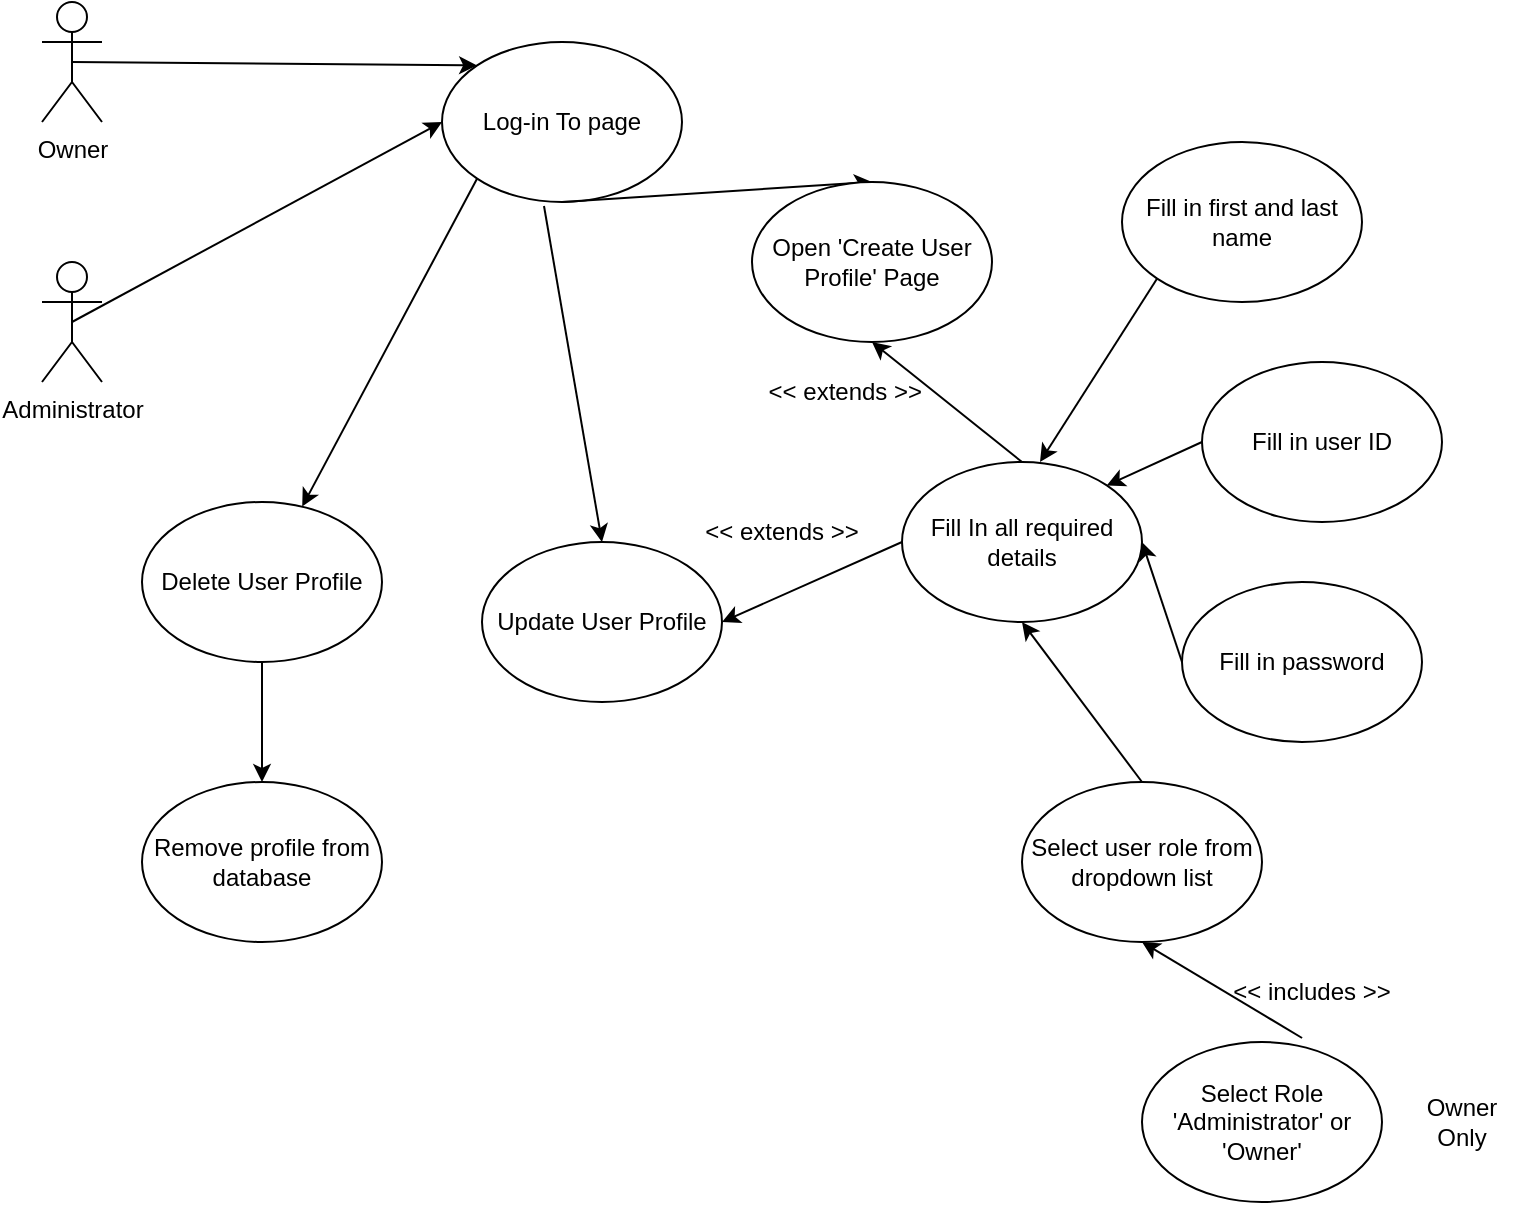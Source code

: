 <mxfile version="20.4.1" pages="2"><diagram id="37xkxZXAv3mbe71wNWgj" name="Page-1"><mxGraphModel dx="1040" dy="658" grid="1" gridSize="10" guides="1" tooltips="1" connect="1" arrows="1" fold="1" page="1" pageScale="1" pageWidth="850" pageHeight="1100" math="0" shadow="0"><root><mxCell id="0"/><mxCell id="1" parent="0"/><mxCell id="VlitOrYLg7HHvy1vnp7z-2" value="Administrator" style="shape=umlActor;verticalLabelPosition=bottom;verticalAlign=top;html=1;outlineConnect=0;" vertex="1" parent="1"><mxGeometry x="70" y="150" width="30" height="60" as="geometry"/></mxCell><mxCell id="VlitOrYLg7HHvy1vnp7z-3" value="Owner" style="shape=umlActor;verticalLabelPosition=bottom;verticalAlign=top;html=1;outlineConnect=0;" vertex="1" parent="1"><mxGeometry x="70" y="20" width="30" height="60" as="geometry"/></mxCell><mxCell id="VlitOrYLg7HHvy1vnp7z-4" value="Log-in To page" style="ellipse;whiteSpace=wrap;html=1;" vertex="1" parent="1"><mxGeometry x="270" y="40" width="120" height="80" as="geometry"/></mxCell><mxCell id="VlitOrYLg7HHvy1vnp7z-5" value="" style="endArrow=classic;html=1;rounded=0;exitX=0.5;exitY=0.5;exitDx=0;exitDy=0;exitPerimeter=0;entryX=0;entryY=0;entryDx=0;entryDy=0;" edge="1" parent="1" source="VlitOrYLg7HHvy1vnp7z-3" target="VlitOrYLg7HHvy1vnp7z-4"><mxGeometry width="50" height="50" relative="1" as="geometry"><mxPoint x="430" y="280" as="sourcePoint"/><mxPoint x="480" y="230" as="targetPoint"/></mxGeometry></mxCell><mxCell id="VlitOrYLg7HHvy1vnp7z-7" value="" style="endArrow=classic;html=1;rounded=0;exitX=0.5;exitY=0.5;exitDx=0;exitDy=0;exitPerimeter=0;entryX=0;entryY=0.5;entryDx=0;entryDy=0;" edge="1" parent="1" source="VlitOrYLg7HHvy1vnp7z-2" target="VlitOrYLg7HHvy1vnp7z-4"><mxGeometry width="50" height="50" relative="1" as="geometry"><mxPoint x="430" y="280" as="sourcePoint"/><mxPoint x="480" y="230" as="targetPoint"/></mxGeometry></mxCell><mxCell id="VlitOrYLg7HHvy1vnp7z-15" value="" style="endArrow=classic;html=1;rounded=0;exitX=0.5;exitY=1;exitDx=0;exitDy=0;entryX=0.5;entryY=0;entryDx=0;entryDy=0;" edge="1" parent="1" source="VlitOrYLg7HHvy1vnp7z-4" target="VlitOrYLg7HHvy1vnp7z-17"><mxGeometry width="50" height="50" relative="1" as="geometry"><mxPoint x="430" y="450" as="sourcePoint"/><mxPoint x="330" y="300" as="targetPoint"/></mxGeometry></mxCell><mxCell id="VlitOrYLg7HHvy1vnp7z-17" value="Open 'Create User Profile' Page" style="ellipse;whiteSpace=wrap;html=1;" vertex="1" parent="1"><mxGeometry x="425" y="110" width="120" height="80" as="geometry"/></mxCell><mxCell id="VlitOrYLg7HHvy1vnp7z-18" value="Fill In all required details" style="ellipse;whiteSpace=wrap;html=1;" vertex="1" parent="1"><mxGeometry x="500" y="250" width="120" height="80" as="geometry"/></mxCell><mxCell id="VlitOrYLg7HHvy1vnp7z-19" value="" style="endArrow=classic;html=1;rounded=0;entryX=0.5;entryY=1;entryDx=0;entryDy=0;exitX=0.5;exitY=0;exitDx=0;exitDy=0;" edge="1" parent="1" source="VlitOrYLg7HHvy1vnp7z-18" target="VlitOrYLg7HHvy1vnp7z-17"><mxGeometry width="50" height="50" relative="1" as="geometry"><mxPoint x="370" y="270" as="sourcePoint"/><mxPoint x="480" y="460" as="targetPoint"/><Array as="points"/></mxGeometry></mxCell><mxCell id="VlitOrYLg7HHvy1vnp7z-21" value="&amp;nbsp;&amp;lt;&amp;lt; extends &amp;gt;&amp;gt;" style="text;html=1;strokeColor=none;fillColor=none;align=center;verticalAlign=middle;whiteSpace=wrap;rounded=0;" vertex="1" parent="1"><mxGeometry x="425" y="200" width="90" height="30" as="geometry"/></mxCell><mxCell id="VlitOrYLg7HHvy1vnp7z-22" value="Fill in first and last name" style="ellipse;whiteSpace=wrap;html=1;" vertex="1" parent="1"><mxGeometry x="610" y="90" width="120" height="80" as="geometry"/></mxCell><mxCell id="VlitOrYLg7HHvy1vnp7z-23" value="Fill in user ID" style="ellipse;whiteSpace=wrap;html=1;" vertex="1" parent="1"><mxGeometry x="650" y="200" width="120" height="80" as="geometry"/></mxCell><mxCell id="VlitOrYLg7HHvy1vnp7z-24" value="Fill in password" style="ellipse;whiteSpace=wrap;html=1;" vertex="1" parent="1"><mxGeometry x="640" y="310" width="120" height="80" as="geometry"/></mxCell><mxCell id="VlitOrYLg7HHvy1vnp7z-25" value="Select user role from dropdown list" style="ellipse;whiteSpace=wrap;html=1;" vertex="1" parent="1"><mxGeometry x="560" y="410" width="120" height="80" as="geometry"/></mxCell><mxCell id="VlitOrYLg7HHvy1vnp7z-26" value="" style="endArrow=classic;html=1;rounded=0;exitX=0;exitY=1;exitDx=0;exitDy=0;entryX=0.575;entryY=0;entryDx=0;entryDy=0;entryPerimeter=0;" edge="1" parent="1" source="VlitOrYLg7HHvy1vnp7z-22" target="VlitOrYLg7HHvy1vnp7z-18"><mxGeometry width="50" height="50" relative="1" as="geometry"><mxPoint x="400" y="280" as="sourcePoint"/><mxPoint x="450" y="230" as="targetPoint"/></mxGeometry></mxCell><mxCell id="VlitOrYLg7HHvy1vnp7z-27" value="" style="endArrow=classic;html=1;rounded=0;exitX=0;exitY=0.5;exitDx=0;exitDy=0;entryX=1;entryY=0;entryDx=0;entryDy=0;" edge="1" parent="1" source="VlitOrYLg7HHvy1vnp7z-23" target="VlitOrYLg7HHvy1vnp7z-18"><mxGeometry width="50" height="50" relative="1" as="geometry"><mxPoint x="400" y="280" as="sourcePoint"/><mxPoint x="450" y="230" as="targetPoint"/></mxGeometry></mxCell><mxCell id="VlitOrYLg7HHvy1vnp7z-28" value="" style="endArrow=classic;html=1;rounded=0;exitX=0;exitY=0.5;exitDx=0;exitDy=0;entryX=1;entryY=0.5;entryDx=0;entryDy=0;" edge="1" parent="1" source="VlitOrYLg7HHvy1vnp7z-24" target="VlitOrYLg7HHvy1vnp7z-18"><mxGeometry width="50" height="50" relative="1" as="geometry"><mxPoint x="400" y="280" as="sourcePoint"/><mxPoint x="450" y="230" as="targetPoint"/></mxGeometry></mxCell><mxCell id="VlitOrYLg7HHvy1vnp7z-29" value="" style="endArrow=classic;html=1;rounded=0;exitX=0.5;exitY=0;exitDx=0;exitDy=0;entryX=0.5;entryY=1;entryDx=0;entryDy=0;" edge="1" parent="1" source="VlitOrYLg7HHvy1vnp7z-25" target="VlitOrYLg7HHvy1vnp7z-18"><mxGeometry width="50" height="50" relative="1" as="geometry"><mxPoint x="400" y="280" as="sourcePoint"/><mxPoint x="450" y="230" as="targetPoint"/></mxGeometry></mxCell><mxCell id="VlitOrYLg7HHvy1vnp7z-30" value="Update User Profile" style="ellipse;whiteSpace=wrap;html=1;" vertex="1" parent="1"><mxGeometry x="290" y="290" width="120" height="80" as="geometry"/></mxCell><mxCell id="VlitOrYLg7HHvy1vnp7z-31" value="" style="endArrow=classic;html=1;rounded=0;exitX=0;exitY=0.5;exitDx=0;exitDy=0;entryX=1;entryY=0.5;entryDx=0;entryDy=0;" edge="1" parent="1" source="VlitOrYLg7HHvy1vnp7z-18" target="VlitOrYLg7HHvy1vnp7z-30"><mxGeometry width="50" height="50" relative="1" as="geometry"><mxPoint x="400" y="280" as="sourcePoint"/><mxPoint x="450" y="230" as="targetPoint"/></mxGeometry></mxCell><mxCell id="VlitOrYLg7HHvy1vnp7z-32" value="" style="endArrow=classic;html=1;rounded=0;exitX=0.425;exitY=1.025;exitDx=0;exitDy=0;exitPerimeter=0;entryX=0.5;entryY=0;entryDx=0;entryDy=0;" edge="1" parent="1" source="VlitOrYLg7HHvy1vnp7z-4" target="VlitOrYLg7HHvy1vnp7z-30"><mxGeometry width="50" height="50" relative="1" as="geometry"><mxPoint x="400" y="280" as="sourcePoint"/><mxPoint x="450" y="230" as="targetPoint"/></mxGeometry></mxCell><mxCell id="VlitOrYLg7HHvy1vnp7z-33" value="&amp;lt;&amp;lt; extends &amp;gt;&amp;gt;" style="text;html=1;strokeColor=none;fillColor=none;align=center;verticalAlign=middle;whiteSpace=wrap;rounded=0;" vertex="1" parent="1"><mxGeometry x="400" y="270" width="80" height="30" as="geometry"/></mxCell><mxCell id="VlitOrYLg7HHvy1vnp7z-34" value="Select Role 'Administrator' or 'Owner'" style="ellipse;whiteSpace=wrap;html=1;" vertex="1" parent="1"><mxGeometry x="620" y="540" width="120" height="80" as="geometry"/></mxCell><mxCell id="VlitOrYLg7HHvy1vnp7z-35" value="" style="endArrow=classic;html=1;rounded=0;exitX=0.667;exitY=-0.025;exitDx=0;exitDy=0;exitPerimeter=0;entryX=0.5;entryY=1;entryDx=0;entryDy=0;" edge="1" parent="1" source="VlitOrYLg7HHvy1vnp7z-34" target="VlitOrYLg7HHvy1vnp7z-25"><mxGeometry width="50" height="50" relative="1" as="geometry"><mxPoint x="400" y="350" as="sourcePoint"/><mxPoint x="450" y="300" as="targetPoint"/></mxGeometry></mxCell><mxCell id="VlitOrYLg7HHvy1vnp7z-38" value="&amp;lt;&amp;lt; includes &amp;gt;&amp;gt;" style="text;html=1;strokeColor=none;fillColor=none;align=center;verticalAlign=middle;whiteSpace=wrap;rounded=0;" vertex="1" parent="1"><mxGeometry x="660" y="500" width="90" height="30" as="geometry"/></mxCell><mxCell id="VlitOrYLg7HHvy1vnp7z-40" value="Owner Only" style="text;html=1;strokeColor=none;fillColor=none;align=center;verticalAlign=middle;whiteSpace=wrap;rounded=0;" vertex="1" parent="1"><mxGeometry x="750" y="565" width="60" height="30" as="geometry"/></mxCell><mxCell id="VlitOrYLg7HHvy1vnp7z-41" value="Delete User Profile" style="ellipse;whiteSpace=wrap;html=1;" vertex="1" parent="1"><mxGeometry x="120" y="270" width="120" height="80" as="geometry"/></mxCell><mxCell id="VlitOrYLg7HHvy1vnp7z-42" value="Remove profile from database" style="ellipse;whiteSpace=wrap;html=1;" vertex="1" parent="1"><mxGeometry x="120" y="410" width="120" height="80" as="geometry"/></mxCell><mxCell id="VlitOrYLg7HHvy1vnp7z-44" value="" style="endArrow=classic;html=1;rounded=0;exitX=0;exitY=1;exitDx=0;exitDy=0;" edge="1" parent="1" source="VlitOrYLg7HHvy1vnp7z-4" target="VlitOrYLg7HHvy1vnp7z-41"><mxGeometry width="50" height="50" relative="1" as="geometry"><mxPoint x="400" y="420" as="sourcePoint"/><mxPoint x="450" y="370" as="targetPoint"/></mxGeometry></mxCell><mxCell id="VlitOrYLg7HHvy1vnp7z-45" value="" style="endArrow=classic;html=1;rounded=0;exitX=0.5;exitY=1;exitDx=0;exitDy=0;entryX=0.5;entryY=0;entryDx=0;entryDy=0;" edge="1" parent="1" source="VlitOrYLg7HHvy1vnp7z-41" target="VlitOrYLg7HHvy1vnp7z-42"><mxGeometry width="50" height="50" relative="1" as="geometry"><mxPoint x="400" y="420" as="sourcePoint"/><mxPoint x="450" y="370" as="targetPoint"/></mxGeometry></mxCell></root></mxGraphModel></diagram><diagram id="UcsuiX000HyzjdVopSi2" name="Page-2"><mxGraphModel dx="1040" dy="658" grid="1" gridSize="10" guides="1" tooltips="1" connect="1" arrows="1" fold="1" page="1" pageScale="1" pageWidth="850" pageHeight="1100" math="0" shadow="0"><root><mxCell id="0"/><mxCell id="1" parent="0"/></root></mxGraphModel></diagram></mxfile>